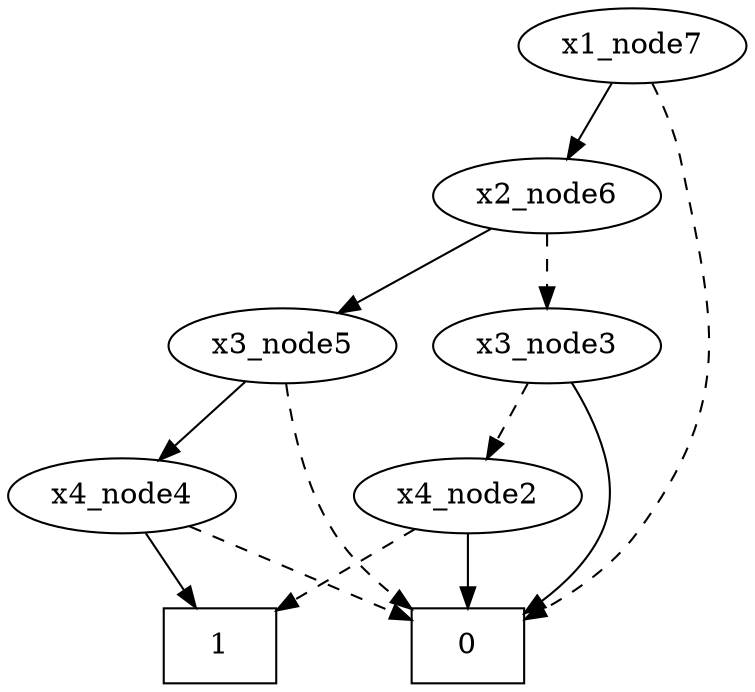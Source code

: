digraph G { 
 0 [shape=box]; 
 1 [shape=box]; 
x4_node2 -> 1 [style = dashed];
x4_node2 -> 0;
x3_node3 -> x4_node2 [style = dashed];
x3_node3 -> 0;
x4_node4 -> 0 [style = dashed];
x4_node4 -> 1;
x3_node5 -> 0 [style = dashed];
x3_node5 -> x4_node4;
x2_node6 -> x3_node3 [style = dashed];
x2_node6 -> x3_node5;
x1_node7 -> 0 [style = dashed];
x1_node7 -> x2_node6;
 }